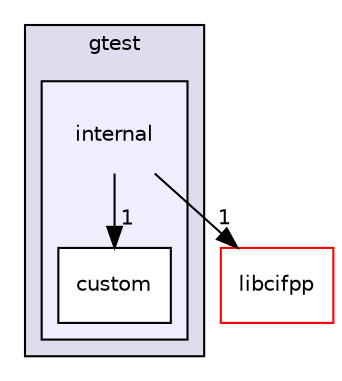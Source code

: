 digraph "googletest/googletest/include/gtest/internal" {
  compound=true
  node [ fontsize="10", fontname="Helvetica"];
  edge [ labelfontsize="10", labelfontname="Helvetica"];
  subgraph clusterdir_196a1d8d1902fcaaf737e6685e0f8aa0 {
    graph [ bgcolor="#ddddee", pencolor="black", label="gtest" fontname="Helvetica", fontsize="10", URL="dir_196a1d8d1902fcaaf737e6685e0f8aa0.html"]
  subgraph clusterdir_79ae9c56883535016d82dfa22592a52d {
    graph [ bgcolor="#eeeeff", pencolor="black", label="" URL="dir_79ae9c56883535016d82dfa22592a52d.html"];
    dir_79ae9c56883535016d82dfa22592a52d [shape=plaintext label="internal"];
    dir_6172dfce0cec09f16503358f08ee2212 [shape=box label="custom" color="black" fillcolor="white" style="filled" URL="dir_6172dfce0cec09f16503358f08ee2212.html"];
  }
  }
  dir_b362365bb487ae6494754fd242eeb3c9 [shape=box label="libcifpp" fillcolor="white" style="filled" color="red" URL="dir_b362365bb487ae6494754fd242eeb3c9.html"];
  dir_79ae9c56883535016d82dfa22592a52d->dir_b362365bb487ae6494754fd242eeb3c9 [headlabel="1", labeldistance=1.5 headhref="dir_000022_000001.html"];
  dir_79ae9c56883535016d82dfa22592a52d->dir_6172dfce0cec09f16503358f08ee2212 [headlabel="1", labeldistance=1.5 headhref="dir_000022_000023.html"];
}
